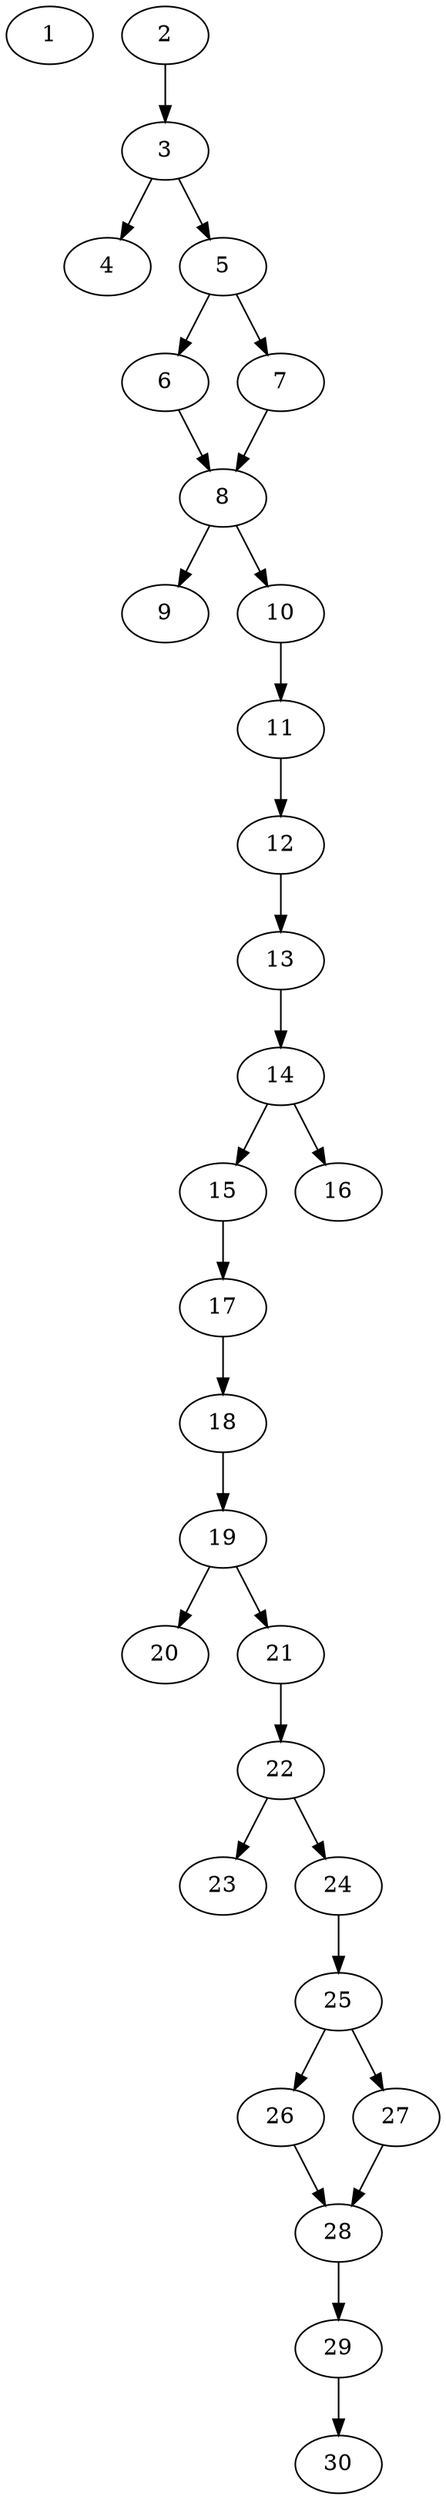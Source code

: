 // DAG automatically generated by daggen at Thu Oct  3 14:04:19 2019
// ./daggen --dot -n 30 --ccr 0.4 --fat 0.3 --regular 0.9 --density 0.6 --mindata 5242880 --maxdata 52428800 
digraph G {
  1 [size="61242880", alpha="0.17", expect_size="24497152"] 
  2 [size="57848320", alpha="0.14", expect_size="23139328"] 
  2 -> 3 [size ="23139328"]
  3 [size="42081280", alpha="0.05", expect_size="16832512"] 
  3 -> 4 [size ="16832512"]
  3 -> 5 [size ="16832512"]
  4 [size="35699200", alpha="0.01", expect_size="14279680"] 
  5 [size="95969280", alpha="0.01", expect_size="38387712"] 
  5 -> 6 [size ="38387712"]
  5 -> 7 [size ="38387712"]
  6 [size="29030400", alpha="0.06", expect_size="11612160"] 
  6 -> 8 [size ="11612160"]
  7 [size="64307200", alpha="0.10", expect_size="25722880"] 
  7 -> 8 [size ="25722880"]
  8 [size="120094720", alpha="0.09", expect_size="48037888"] 
  8 -> 9 [size ="48037888"]
  8 -> 10 [size ="48037888"]
  9 [size="60308480", alpha="0.19", expect_size="24123392"] 
  10 [size="129907200", alpha="0.03", expect_size="51962880"] 
  10 -> 11 [size ="51962880"]
  11 [size="62963200", alpha="0.14", expect_size="25185280"] 
  11 -> 12 [size ="25185280"]
  12 [size="44753920", alpha="0.00", expect_size="17901568"] 
  12 -> 13 [size ="17901568"]
  13 [size="125911040", alpha="0.06", expect_size="50364416"] 
  13 -> 14 [size ="50364416"]
  14 [size="39715840", alpha="0.13", expect_size="15886336"] 
  14 -> 15 [size ="15886336"]
  14 -> 16 [size ="15886336"]
  15 [size="45672960", alpha="0.01", expect_size="18269184"] 
  15 -> 17 [size ="18269184"]
  16 [size="49607680", alpha="0.11", expect_size="19843072"] 
  17 [size="82547200", alpha="0.14", expect_size="33018880"] 
  17 -> 18 [size ="33018880"]
  18 [size="26291200", alpha="0.02", expect_size="10516480"] 
  18 -> 19 [size ="10516480"]
  19 [size="79861760", alpha="0.02", expect_size="31944704"] 
  19 -> 20 [size ="31944704"]
  19 -> 21 [size ="31944704"]
  20 [size="73536000", alpha="0.10", expect_size="29414400"] 
  21 [size="93890560", alpha="0.06", expect_size="37556224"] 
  21 -> 22 [size ="37556224"]
  22 [size="60193280", alpha="0.10", expect_size="24077312"] 
  22 -> 23 [size ="24077312"]
  22 -> 24 [size ="24077312"]
  23 [size="61265920", alpha="0.19", expect_size="24506368"] 
  24 [size="95756800", alpha="0.11", expect_size="38302720"] 
  24 -> 25 [size ="38302720"]
  25 [size="53043200", alpha="0.17", expect_size="21217280"] 
  25 -> 26 [size ="21217280"]
  25 -> 27 [size ="21217280"]
  26 [size="58629120", alpha="0.07", expect_size="23451648"] 
  26 -> 28 [size ="23451648"]
  27 [size="122496000", alpha="0.04", expect_size="48998400"] 
  27 -> 28 [size ="48998400"]
  28 [size="89925120", alpha="0.00", expect_size="35970048"] 
  28 -> 29 [size ="35970048"]
  29 [size="101317120", alpha="0.04", expect_size="40526848"] 
  29 -> 30 [size ="40526848"]
  30 [size="115665920", alpha="0.08", expect_size="46266368"] 
}
